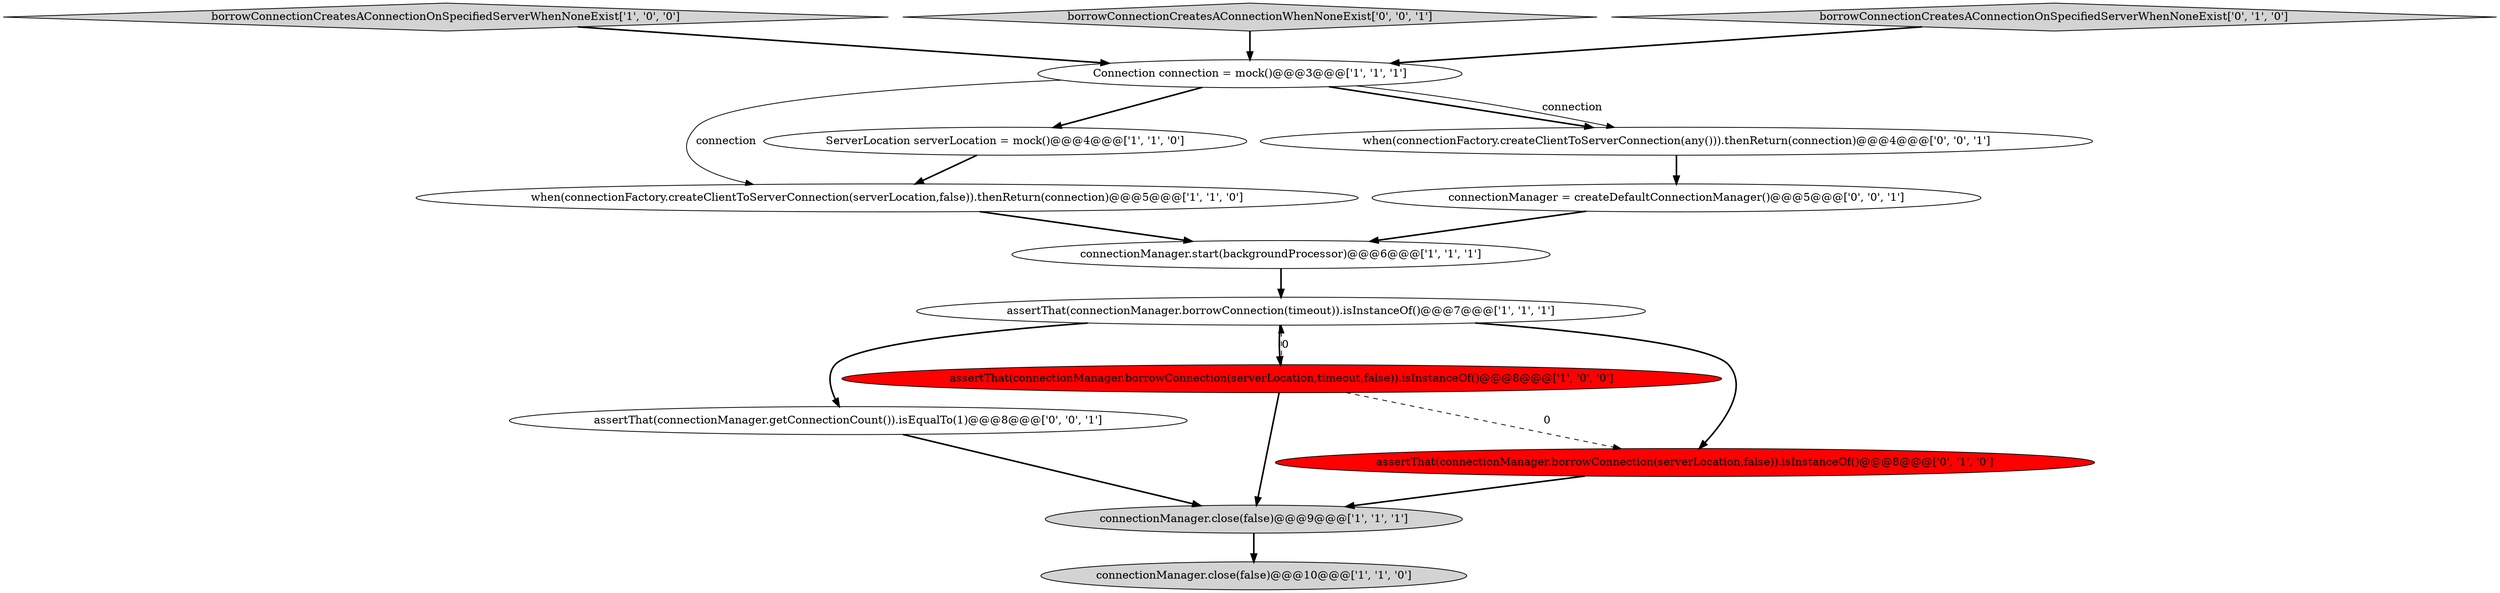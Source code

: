 digraph {
7 [style = filled, label = "when(connectionFactory.createClientToServerConnection(serverLocation,false)).thenReturn(connection)@@@5@@@['1', '1', '0']", fillcolor = white, shape = ellipse image = "AAA0AAABBB1BBB"];
2 [style = filled, label = "connectionManager.close(false)@@@10@@@['1', '1', '0']", fillcolor = lightgray, shape = ellipse image = "AAA0AAABBB1BBB"];
1 [style = filled, label = "assertThat(connectionManager.borrowConnection(timeout)).isInstanceOf()@@@7@@@['1', '1', '1']", fillcolor = white, shape = ellipse image = "AAA0AAABBB1BBB"];
12 [style = filled, label = "connectionManager = createDefaultConnectionManager()@@@5@@@['0', '0', '1']", fillcolor = white, shape = ellipse image = "AAA0AAABBB3BBB"];
6 [style = filled, label = "assertThat(connectionManager.borrowConnection(serverLocation,timeout,false)).isInstanceOf()@@@8@@@['1', '0', '0']", fillcolor = red, shape = ellipse image = "AAA1AAABBB1BBB"];
3 [style = filled, label = "borrowConnectionCreatesAConnectionOnSpecifiedServerWhenNoneExist['1', '0', '0']", fillcolor = lightgray, shape = diamond image = "AAA0AAABBB1BBB"];
5 [style = filled, label = "connectionManager.close(false)@@@9@@@['1', '1', '1']", fillcolor = lightgray, shape = ellipse image = "AAA0AAABBB1BBB"];
14 [style = filled, label = "when(connectionFactory.createClientToServerConnection(any())).thenReturn(connection)@@@4@@@['0', '0', '1']", fillcolor = white, shape = ellipse image = "AAA0AAABBB3BBB"];
11 [style = filled, label = "assertThat(connectionManager.getConnectionCount()).isEqualTo(1)@@@8@@@['0', '0', '1']", fillcolor = white, shape = ellipse image = "AAA0AAABBB3BBB"];
8 [style = filled, label = "ServerLocation serverLocation = mock()@@@4@@@['1', '1', '0']", fillcolor = white, shape = ellipse image = "AAA0AAABBB1BBB"];
4 [style = filled, label = "Connection connection = mock()@@@3@@@['1', '1', '1']", fillcolor = white, shape = ellipse image = "AAA0AAABBB1BBB"];
13 [style = filled, label = "borrowConnectionCreatesAConnectionWhenNoneExist['0', '0', '1']", fillcolor = lightgray, shape = diamond image = "AAA0AAABBB3BBB"];
10 [style = filled, label = "borrowConnectionCreatesAConnectionOnSpecifiedServerWhenNoneExist['0', '1', '0']", fillcolor = lightgray, shape = diamond image = "AAA0AAABBB2BBB"];
0 [style = filled, label = "connectionManager.start(backgroundProcessor)@@@6@@@['1', '1', '1']", fillcolor = white, shape = ellipse image = "AAA0AAABBB1BBB"];
9 [style = filled, label = "assertThat(connectionManager.borrowConnection(serverLocation,false)).isInstanceOf()@@@8@@@['0', '1', '0']", fillcolor = red, shape = ellipse image = "AAA1AAABBB2BBB"];
4->14 [style = bold, label=""];
6->1 [style = dashed, label="0"];
4->7 [style = solid, label="connection"];
6->9 [style = dashed, label="0"];
7->0 [style = bold, label=""];
12->0 [style = bold, label=""];
3->4 [style = bold, label=""];
1->9 [style = bold, label=""];
8->7 [style = bold, label=""];
1->11 [style = bold, label=""];
6->5 [style = bold, label=""];
5->2 [style = bold, label=""];
11->5 [style = bold, label=""];
1->6 [style = bold, label=""];
0->1 [style = bold, label=""];
14->12 [style = bold, label=""];
10->4 [style = bold, label=""];
9->5 [style = bold, label=""];
4->8 [style = bold, label=""];
4->14 [style = solid, label="connection"];
13->4 [style = bold, label=""];
}
